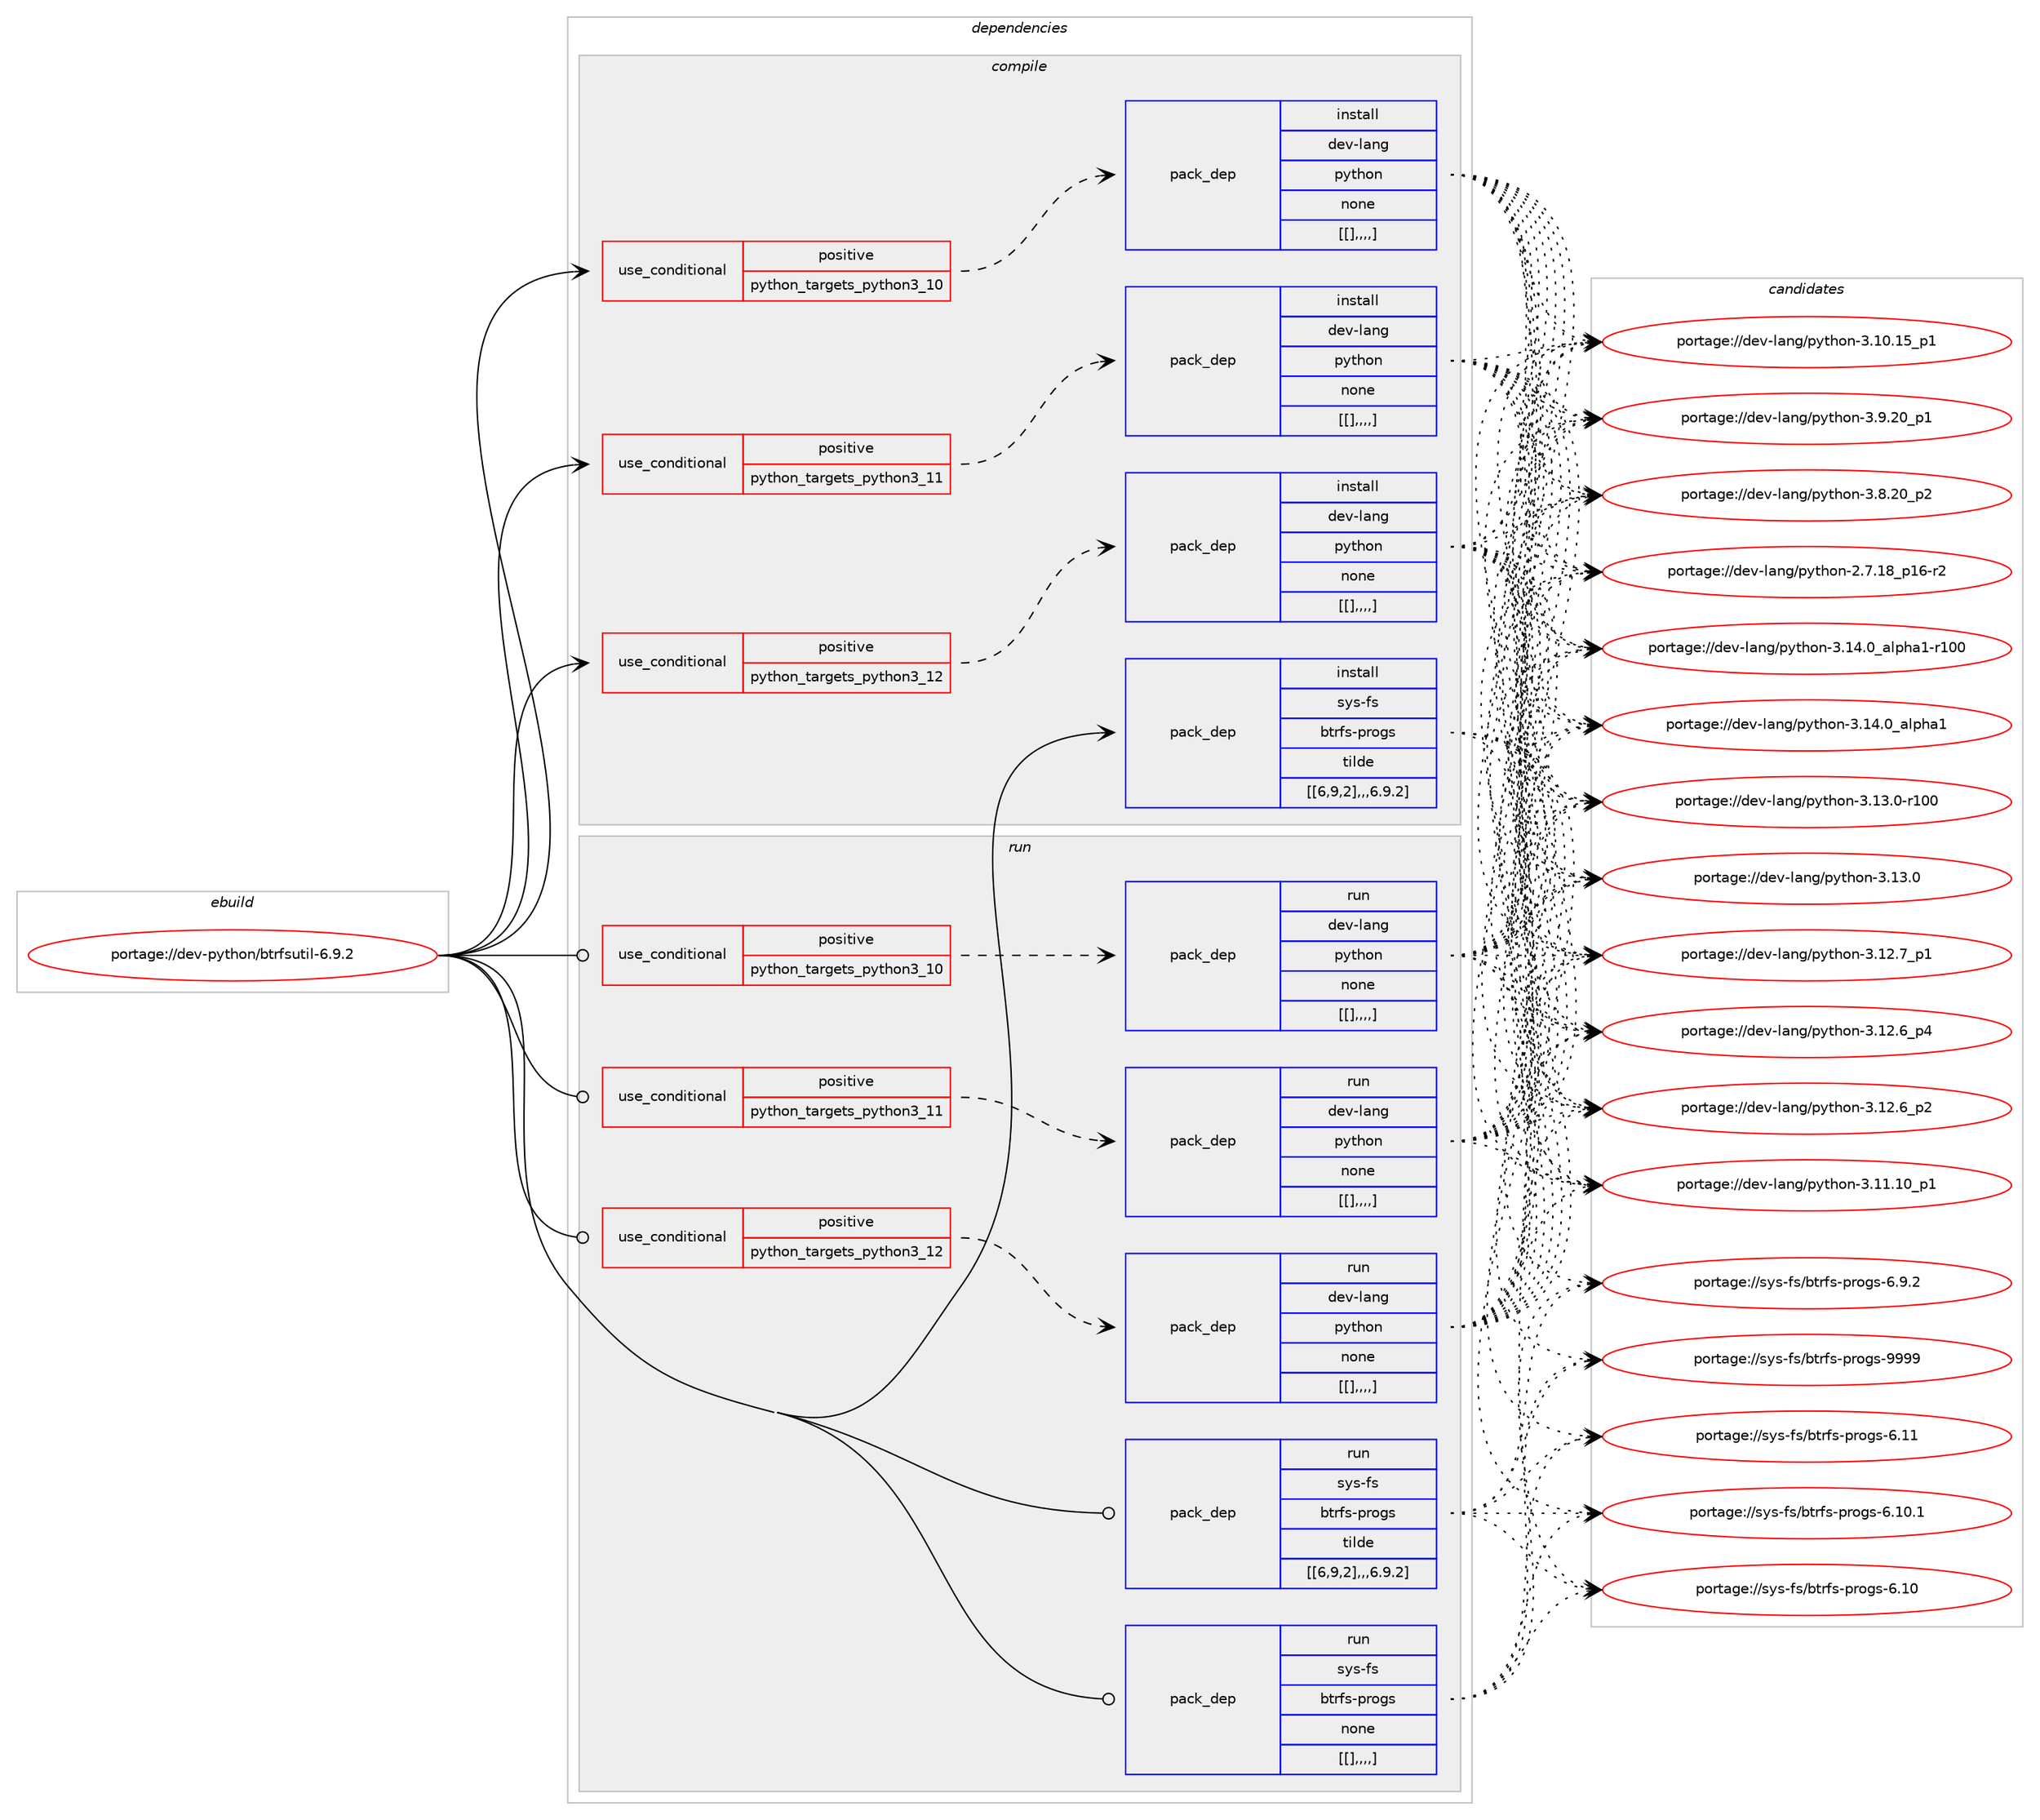 digraph prolog {

# *************
# Graph options
# *************

newrank=true;
concentrate=true;
compound=true;
graph [rankdir=LR,fontname=Helvetica,fontsize=10,ranksep=1.5];#, ranksep=2.5, nodesep=0.2];
edge  [arrowhead=vee];
node  [fontname=Helvetica,fontsize=10];

# **********
# The ebuild
# **********

subgraph cluster_leftcol {
color=gray;
label=<<i>ebuild</i>>;
id [label="portage://dev-python/btrfsutil-6.9.2", color=red, width=4, href="../dev-python/btrfsutil-6.9.2.svg"];
}

# ****************
# The dependencies
# ****************

subgraph cluster_midcol {
color=gray;
label=<<i>dependencies</i>>;
subgraph cluster_compile {
fillcolor="#eeeeee";
style=filled;
label=<<i>compile</i>>;
subgraph cond33485 {
dependency148389 [label=<<TABLE BORDER="0" CELLBORDER="1" CELLSPACING="0" CELLPADDING="4"><TR><TD ROWSPAN="3" CELLPADDING="10">use_conditional</TD></TR><TR><TD>positive</TD></TR><TR><TD>python_targets_python3_10</TD></TR></TABLE>>, shape=none, color=red];
subgraph pack113609 {
dependency148431 [label=<<TABLE BORDER="0" CELLBORDER="1" CELLSPACING="0" CELLPADDING="4" WIDTH="220"><TR><TD ROWSPAN="6" CELLPADDING="30">pack_dep</TD></TR><TR><TD WIDTH="110">install</TD></TR><TR><TD>dev-lang</TD></TR><TR><TD>python</TD></TR><TR><TD>none</TD></TR><TR><TD>[[],,,,]</TD></TR></TABLE>>, shape=none, color=blue];
}
dependency148389:e -> dependency148431:w [weight=20,style="dashed",arrowhead="vee"];
}
id:e -> dependency148389:w [weight=20,style="solid",arrowhead="vee"];
subgraph cond33505 {
dependency148441 [label=<<TABLE BORDER="0" CELLBORDER="1" CELLSPACING="0" CELLPADDING="4"><TR><TD ROWSPAN="3" CELLPADDING="10">use_conditional</TD></TR><TR><TD>positive</TD></TR><TR><TD>python_targets_python3_11</TD></TR></TABLE>>, shape=none, color=red];
subgraph pack113624 {
dependency148459 [label=<<TABLE BORDER="0" CELLBORDER="1" CELLSPACING="0" CELLPADDING="4" WIDTH="220"><TR><TD ROWSPAN="6" CELLPADDING="30">pack_dep</TD></TR><TR><TD WIDTH="110">install</TD></TR><TR><TD>dev-lang</TD></TR><TR><TD>python</TD></TR><TR><TD>none</TD></TR><TR><TD>[[],,,,]</TD></TR></TABLE>>, shape=none, color=blue];
}
dependency148441:e -> dependency148459:w [weight=20,style="dashed",arrowhead="vee"];
}
id:e -> dependency148441:w [weight=20,style="solid",arrowhead="vee"];
subgraph cond33519 {
dependency148494 [label=<<TABLE BORDER="0" CELLBORDER="1" CELLSPACING="0" CELLPADDING="4"><TR><TD ROWSPAN="3" CELLPADDING="10">use_conditional</TD></TR><TR><TD>positive</TD></TR><TR><TD>python_targets_python3_12</TD></TR></TABLE>>, shape=none, color=red];
subgraph pack113652 {
dependency148509 [label=<<TABLE BORDER="0" CELLBORDER="1" CELLSPACING="0" CELLPADDING="4" WIDTH="220"><TR><TD ROWSPAN="6" CELLPADDING="30">pack_dep</TD></TR><TR><TD WIDTH="110">install</TD></TR><TR><TD>dev-lang</TD></TR><TR><TD>python</TD></TR><TR><TD>none</TD></TR><TR><TD>[[],,,,]</TD></TR></TABLE>>, shape=none, color=blue];
}
dependency148494:e -> dependency148509:w [weight=20,style="dashed",arrowhead="vee"];
}
id:e -> dependency148494:w [weight=20,style="solid",arrowhead="vee"];
subgraph pack113684 {
dependency148568 [label=<<TABLE BORDER="0" CELLBORDER="1" CELLSPACING="0" CELLPADDING="4" WIDTH="220"><TR><TD ROWSPAN="6" CELLPADDING="30">pack_dep</TD></TR><TR><TD WIDTH="110">install</TD></TR><TR><TD>sys-fs</TD></TR><TR><TD>btrfs-progs</TD></TR><TR><TD>tilde</TD></TR><TR><TD>[[6,9,2],,,6.9.2]</TD></TR></TABLE>>, shape=none, color=blue];
}
id:e -> dependency148568:w [weight=20,style="solid",arrowhead="vee"];
}
subgraph cluster_compileandrun {
fillcolor="#eeeeee";
style=filled;
label=<<i>compile and run</i>>;
}
subgraph cluster_run {
fillcolor="#eeeeee";
style=filled;
label=<<i>run</i>>;
subgraph cond33580 {
dependency148588 [label=<<TABLE BORDER="0" CELLBORDER="1" CELLSPACING="0" CELLPADDING="4"><TR><TD ROWSPAN="3" CELLPADDING="10">use_conditional</TD></TR><TR><TD>positive</TD></TR><TR><TD>python_targets_python3_10</TD></TR></TABLE>>, shape=none, color=red];
subgraph pack113707 {
dependency148615 [label=<<TABLE BORDER="0" CELLBORDER="1" CELLSPACING="0" CELLPADDING="4" WIDTH="220"><TR><TD ROWSPAN="6" CELLPADDING="30">pack_dep</TD></TR><TR><TD WIDTH="110">run</TD></TR><TR><TD>dev-lang</TD></TR><TR><TD>python</TD></TR><TR><TD>none</TD></TR><TR><TD>[[],,,,]</TD></TR></TABLE>>, shape=none, color=blue];
}
dependency148588:e -> dependency148615:w [weight=20,style="dashed",arrowhead="vee"];
}
id:e -> dependency148588:w [weight=20,style="solid",arrowhead="odot"];
subgraph cond33591 {
dependency148632 [label=<<TABLE BORDER="0" CELLBORDER="1" CELLSPACING="0" CELLPADDING="4"><TR><TD ROWSPAN="3" CELLPADDING="10">use_conditional</TD></TR><TR><TD>positive</TD></TR><TR><TD>python_targets_python3_11</TD></TR></TABLE>>, shape=none, color=red];
subgraph pack113723 {
dependency148665 [label=<<TABLE BORDER="0" CELLBORDER="1" CELLSPACING="0" CELLPADDING="4" WIDTH="220"><TR><TD ROWSPAN="6" CELLPADDING="30">pack_dep</TD></TR><TR><TD WIDTH="110">run</TD></TR><TR><TD>dev-lang</TD></TR><TR><TD>python</TD></TR><TR><TD>none</TD></TR><TR><TD>[[],,,,]</TD></TR></TABLE>>, shape=none, color=blue];
}
dependency148632:e -> dependency148665:w [weight=20,style="dashed",arrowhead="vee"];
}
id:e -> dependency148632:w [weight=20,style="solid",arrowhead="odot"];
subgraph cond33624 {
dependency148680 [label=<<TABLE BORDER="0" CELLBORDER="1" CELLSPACING="0" CELLPADDING="4"><TR><TD ROWSPAN="3" CELLPADDING="10">use_conditional</TD></TR><TR><TD>positive</TD></TR><TR><TD>python_targets_python3_12</TD></TR></TABLE>>, shape=none, color=red];
subgraph pack113748 {
dependency148683 [label=<<TABLE BORDER="0" CELLBORDER="1" CELLSPACING="0" CELLPADDING="4" WIDTH="220"><TR><TD ROWSPAN="6" CELLPADDING="30">pack_dep</TD></TR><TR><TD WIDTH="110">run</TD></TR><TR><TD>dev-lang</TD></TR><TR><TD>python</TD></TR><TR><TD>none</TD></TR><TR><TD>[[],,,,]</TD></TR></TABLE>>, shape=none, color=blue];
}
dependency148680:e -> dependency148683:w [weight=20,style="dashed",arrowhead="vee"];
}
id:e -> dependency148680:w [weight=20,style="solid",arrowhead="odot"];
subgraph pack113758 {
dependency148728 [label=<<TABLE BORDER="0" CELLBORDER="1" CELLSPACING="0" CELLPADDING="4" WIDTH="220"><TR><TD ROWSPAN="6" CELLPADDING="30">pack_dep</TD></TR><TR><TD WIDTH="110">run</TD></TR><TR><TD>sys-fs</TD></TR><TR><TD>btrfs-progs</TD></TR><TR><TD>tilde</TD></TR><TR><TD>[[6,9,2],,,6.9.2]</TD></TR></TABLE>>, shape=none, color=blue];
}
id:e -> dependency148728:w [weight=20,style="solid",arrowhead="odot"];
subgraph pack113775 {
dependency148755 [label=<<TABLE BORDER="0" CELLBORDER="1" CELLSPACING="0" CELLPADDING="4" WIDTH="220"><TR><TD ROWSPAN="6" CELLPADDING="30">pack_dep</TD></TR><TR><TD WIDTH="110">run</TD></TR><TR><TD>sys-fs</TD></TR><TR><TD>btrfs-progs</TD></TR><TR><TD>none</TD></TR><TR><TD>[[],,,,]</TD></TR></TABLE>>, shape=none, color=blue];
}
id:e -> dependency148755:w [weight=20,style="solid",arrowhead="odot"];
}
}

# **************
# The candidates
# **************

subgraph cluster_choices {
rank=same;
color=gray;
label=<<i>candidates</i>>;

subgraph choice113613 {
color=black;
nodesep=1;
choice100101118451089711010347112121116104111110455146495246489597108112104974945114494848 [label="portage://dev-lang/python-3.14.0_alpha1-r100", color=red, width=4,href="../dev-lang/python-3.14.0_alpha1-r100.svg"];
choice1001011184510897110103471121211161041111104551464952464895971081121049749 [label="portage://dev-lang/python-3.14.0_alpha1", color=red, width=4,href="../dev-lang/python-3.14.0_alpha1.svg"];
choice1001011184510897110103471121211161041111104551464951464845114494848 [label="portage://dev-lang/python-3.13.0-r100", color=red, width=4,href="../dev-lang/python-3.13.0-r100.svg"];
choice10010111845108971101034711212111610411111045514649514648 [label="portage://dev-lang/python-3.13.0", color=red, width=4,href="../dev-lang/python-3.13.0.svg"];
choice100101118451089711010347112121116104111110455146495046559511249 [label="portage://dev-lang/python-3.12.7_p1", color=red, width=4,href="../dev-lang/python-3.12.7_p1.svg"];
choice100101118451089711010347112121116104111110455146495046549511252 [label="portage://dev-lang/python-3.12.6_p4", color=red, width=4,href="../dev-lang/python-3.12.6_p4.svg"];
choice100101118451089711010347112121116104111110455146495046549511250 [label="portage://dev-lang/python-3.12.6_p2", color=red, width=4,href="../dev-lang/python-3.12.6_p2.svg"];
choice10010111845108971101034711212111610411111045514649494649489511249 [label="portage://dev-lang/python-3.11.10_p1", color=red, width=4,href="../dev-lang/python-3.11.10_p1.svg"];
choice10010111845108971101034711212111610411111045514649484649539511249 [label="portage://dev-lang/python-3.10.15_p1", color=red, width=4,href="../dev-lang/python-3.10.15_p1.svg"];
choice100101118451089711010347112121116104111110455146574650489511249 [label="portage://dev-lang/python-3.9.20_p1", color=red, width=4,href="../dev-lang/python-3.9.20_p1.svg"];
choice100101118451089711010347112121116104111110455146564650489511250 [label="portage://dev-lang/python-3.8.20_p2", color=red, width=4,href="../dev-lang/python-3.8.20_p2.svg"];
choice100101118451089711010347112121116104111110455046554649569511249544511450 [label="portage://dev-lang/python-2.7.18_p16-r2", color=red, width=4,href="../dev-lang/python-2.7.18_p16-r2.svg"];
dependency148431:e -> choice100101118451089711010347112121116104111110455146495246489597108112104974945114494848:w [style=dotted,weight="100"];
dependency148431:e -> choice1001011184510897110103471121211161041111104551464952464895971081121049749:w [style=dotted,weight="100"];
dependency148431:e -> choice1001011184510897110103471121211161041111104551464951464845114494848:w [style=dotted,weight="100"];
dependency148431:e -> choice10010111845108971101034711212111610411111045514649514648:w [style=dotted,weight="100"];
dependency148431:e -> choice100101118451089711010347112121116104111110455146495046559511249:w [style=dotted,weight="100"];
dependency148431:e -> choice100101118451089711010347112121116104111110455146495046549511252:w [style=dotted,weight="100"];
dependency148431:e -> choice100101118451089711010347112121116104111110455146495046549511250:w [style=dotted,weight="100"];
dependency148431:e -> choice10010111845108971101034711212111610411111045514649494649489511249:w [style=dotted,weight="100"];
dependency148431:e -> choice10010111845108971101034711212111610411111045514649484649539511249:w [style=dotted,weight="100"];
dependency148431:e -> choice100101118451089711010347112121116104111110455146574650489511249:w [style=dotted,weight="100"];
dependency148431:e -> choice100101118451089711010347112121116104111110455146564650489511250:w [style=dotted,weight="100"];
dependency148431:e -> choice100101118451089711010347112121116104111110455046554649569511249544511450:w [style=dotted,weight="100"];
}
subgraph choice113619 {
color=black;
nodesep=1;
choice100101118451089711010347112121116104111110455146495246489597108112104974945114494848 [label="portage://dev-lang/python-3.14.0_alpha1-r100", color=red, width=4,href="../dev-lang/python-3.14.0_alpha1-r100.svg"];
choice1001011184510897110103471121211161041111104551464952464895971081121049749 [label="portage://dev-lang/python-3.14.0_alpha1", color=red, width=4,href="../dev-lang/python-3.14.0_alpha1.svg"];
choice1001011184510897110103471121211161041111104551464951464845114494848 [label="portage://dev-lang/python-3.13.0-r100", color=red, width=4,href="../dev-lang/python-3.13.0-r100.svg"];
choice10010111845108971101034711212111610411111045514649514648 [label="portage://dev-lang/python-3.13.0", color=red, width=4,href="../dev-lang/python-3.13.0.svg"];
choice100101118451089711010347112121116104111110455146495046559511249 [label="portage://dev-lang/python-3.12.7_p1", color=red, width=4,href="../dev-lang/python-3.12.7_p1.svg"];
choice100101118451089711010347112121116104111110455146495046549511252 [label="portage://dev-lang/python-3.12.6_p4", color=red, width=4,href="../dev-lang/python-3.12.6_p4.svg"];
choice100101118451089711010347112121116104111110455146495046549511250 [label="portage://dev-lang/python-3.12.6_p2", color=red, width=4,href="../dev-lang/python-3.12.6_p2.svg"];
choice10010111845108971101034711212111610411111045514649494649489511249 [label="portage://dev-lang/python-3.11.10_p1", color=red, width=4,href="../dev-lang/python-3.11.10_p1.svg"];
choice10010111845108971101034711212111610411111045514649484649539511249 [label="portage://dev-lang/python-3.10.15_p1", color=red, width=4,href="../dev-lang/python-3.10.15_p1.svg"];
choice100101118451089711010347112121116104111110455146574650489511249 [label="portage://dev-lang/python-3.9.20_p1", color=red, width=4,href="../dev-lang/python-3.9.20_p1.svg"];
choice100101118451089711010347112121116104111110455146564650489511250 [label="portage://dev-lang/python-3.8.20_p2", color=red, width=4,href="../dev-lang/python-3.8.20_p2.svg"];
choice100101118451089711010347112121116104111110455046554649569511249544511450 [label="portage://dev-lang/python-2.7.18_p16-r2", color=red, width=4,href="../dev-lang/python-2.7.18_p16-r2.svg"];
dependency148459:e -> choice100101118451089711010347112121116104111110455146495246489597108112104974945114494848:w [style=dotted,weight="100"];
dependency148459:e -> choice1001011184510897110103471121211161041111104551464952464895971081121049749:w [style=dotted,weight="100"];
dependency148459:e -> choice1001011184510897110103471121211161041111104551464951464845114494848:w [style=dotted,weight="100"];
dependency148459:e -> choice10010111845108971101034711212111610411111045514649514648:w [style=dotted,weight="100"];
dependency148459:e -> choice100101118451089711010347112121116104111110455146495046559511249:w [style=dotted,weight="100"];
dependency148459:e -> choice100101118451089711010347112121116104111110455146495046549511252:w [style=dotted,weight="100"];
dependency148459:e -> choice100101118451089711010347112121116104111110455146495046549511250:w [style=dotted,weight="100"];
dependency148459:e -> choice10010111845108971101034711212111610411111045514649494649489511249:w [style=dotted,weight="100"];
dependency148459:e -> choice10010111845108971101034711212111610411111045514649484649539511249:w [style=dotted,weight="100"];
dependency148459:e -> choice100101118451089711010347112121116104111110455146574650489511249:w [style=dotted,weight="100"];
dependency148459:e -> choice100101118451089711010347112121116104111110455146564650489511250:w [style=dotted,weight="100"];
dependency148459:e -> choice100101118451089711010347112121116104111110455046554649569511249544511450:w [style=dotted,weight="100"];
}
subgraph choice113641 {
color=black;
nodesep=1;
choice100101118451089711010347112121116104111110455146495246489597108112104974945114494848 [label="portage://dev-lang/python-3.14.0_alpha1-r100", color=red, width=4,href="../dev-lang/python-3.14.0_alpha1-r100.svg"];
choice1001011184510897110103471121211161041111104551464952464895971081121049749 [label="portage://dev-lang/python-3.14.0_alpha1", color=red, width=4,href="../dev-lang/python-3.14.0_alpha1.svg"];
choice1001011184510897110103471121211161041111104551464951464845114494848 [label="portage://dev-lang/python-3.13.0-r100", color=red, width=4,href="../dev-lang/python-3.13.0-r100.svg"];
choice10010111845108971101034711212111610411111045514649514648 [label="portage://dev-lang/python-3.13.0", color=red, width=4,href="../dev-lang/python-3.13.0.svg"];
choice100101118451089711010347112121116104111110455146495046559511249 [label="portage://dev-lang/python-3.12.7_p1", color=red, width=4,href="../dev-lang/python-3.12.7_p1.svg"];
choice100101118451089711010347112121116104111110455146495046549511252 [label="portage://dev-lang/python-3.12.6_p4", color=red, width=4,href="../dev-lang/python-3.12.6_p4.svg"];
choice100101118451089711010347112121116104111110455146495046549511250 [label="portage://dev-lang/python-3.12.6_p2", color=red, width=4,href="../dev-lang/python-3.12.6_p2.svg"];
choice10010111845108971101034711212111610411111045514649494649489511249 [label="portage://dev-lang/python-3.11.10_p1", color=red, width=4,href="../dev-lang/python-3.11.10_p1.svg"];
choice10010111845108971101034711212111610411111045514649484649539511249 [label="portage://dev-lang/python-3.10.15_p1", color=red, width=4,href="../dev-lang/python-3.10.15_p1.svg"];
choice100101118451089711010347112121116104111110455146574650489511249 [label="portage://dev-lang/python-3.9.20_p1", color=red, width=4,href="../dev-lang/python-3.9.20_p1.svg"];
choice100101118451089711010347112121116104111110455146564650489511250 [label="portage://dev-lang/python-3.8.20_p2", color=red, width=4,href="../dev-lang/python-3.8.20_p2.svg"];
choice100101118451089711010347112121116104111110455046554649569511249544511450 [label="portage://dev-lang/python-2.7.18_p16-r2", color=red, width=4,href="../dev-lang/python-2.7.18_p16-r2.svg"];
dependency148509:e -> choice100101118451089711010347112121116104111110455146495246489597108112104974945114494848:w [style=dotted,weight="100"];
dependency148509:e -> choice1001011184510897110103471121211161041111104551464952464895971081121049749:w [style=dotted,weight="100"];
dependency148509:e -> choice1001011184510897110103471121211161041111104551464951464845114494848:w [style=dotted,weight="100"];
dependency148509:e -> choice10010111845108971101034711212111610411111045514649514648:w [style=dotted,weight="100"];
dependency148509:e -> choice100101118451089711010347112121116104111110455146495046559511249:w [style=dotted,weight="100"];
dependency148509:e -> choice100101118451089711010347112121116104111110455146495046549511252:w [style=dotted,weight="100"];
dependency148509:e -> choice100101118451089711010347112121116104111110455146495046549511250:w [style=dotted,weight="100"];
dependency148509:e -> choice10010111845108971101034711212111610411111045514649494649489511249:w [style=dotted,weight="100"];
dependency148509:e -> choice10010111845108971101034711212111610411111045514649484649539511249:w [style=dotted,weight="100"];
dependency148509:e -> choice100101118451089711010347112121116104111110455146574650489511249:w [style=dotted,weight="100"];
dependency148509:e -> choice100101118451089711010347112121116104111110455146564650489511250:w [style=dotted,weight="100"];
dependency148509:e -> choice100101118451089711010347112121116104111110455046554649569511249544511450:w [style=dotted,weight="100"];
}
subgraph choice113662 {
color=black;
nodesep=1;
choice115121115451021154798116114102115451121141111031154557575757 [label="portage://sys-fs/btrfs-progs-9999", color=red, width=4,href="../sys-fs/btrfs-progs-9999.svg"];
choice115121115451021154798116114102115451121141111031154554464949 [label="portage://sys-fs/btrfs-progs-6.11", color=red, width=4,href="../sys-fs/btrfs-progs-6.11.svg"];
choice1151211154510211547981161141021154511211411110311545544649484649 [label="portage://sys-fs/btrfs-progs-6.10.1", color=red, width=4,href="../sys-fs/btrfs-progs-6.10.1.svg"];
choice115121115451021154798116114102115451121141111031154554464948 [label="portage://sys-fs/btrfs-progs-6.10", color=red, width=4,href="../sys-fs/btrfs-progs-6.10.svg"];
choice11512111545102115479811611410211545112114111103115455446574650 [label="portage://sys-fs/btrfs-progs-6.9.2", color=red, width=4,href="../sys-fs/btrfs-progs-6.9.2.svg"];
dependency148568:e -> choice115121115451021154798116114102115451121141111031154557575757:w [style=dotted,weight="100"];
dependency148568:e -> choice115121115451021154798116114102115451121141111031154554464949:w [style=dotted,weight="100"];
dependency148568:e -> choice1151211154510211547981161141021154511211411110311545544649484649:w [style=dotted,weight="100"];
dependency148568:e -> choice115121115451021154798116114102115451121141111031154554464948:w [style=dotted,weight="100"];
dependency148568:e -> choice11512111545102115479811611410211545112114111103115455446574650:w [style=dotted,weight="100"];
}
subgraph choice113684 {
color=black;
nodesep=1;
choice100101118451089711010347112121116104111110455146495246489597108112104974945114494848 [label="portage://dev-lang/python-3.14.0_alpha1-r100", color=red, width=4,href="../dev-lang/python-3.14.0_alpha1-r100.svg"];
choice1001011184510897110103471121211161041111104551464952464895971081121049749 [label="portage://dev-lang/python-3.14.0_alpha1", color=red, width=4,href="../dev-lang/python-3.14.0_alpha1.svg"];
choice1001011184510897110103471121211161041111104551464951464845114494848 [label="portage://dev-lang/python-3.13.0-r100", color=red, width=4,href="../dev-lang/python-3.13.0-r100.svg"];
choice10010111845108971101034711212111610411111045514649514648 [label="portage://dev-lang/python-3.13.0", color=red, width=4,href="../dev-lang/python-3.13.0.svg"];
choice100101118451089711010347112121116104111110455146495046559511249 [label="portage://dev-lang/python-3.12.7_p1", color=red, width=4,href="../dev-lang/python-3.12.7_p1.svg"];
choice100101118451089711010347112121116104111110455146495046549511252 [label="portage://dev-lang/python-3.12.6_p4", color=red, width=4,href="../dev-lang/python-3.12.6_p4.svg"];
choice100101118451089711010347112121116104111110455146495046549511250 [label="portage://dev-lang/python-3.12.6_p2", color=red, width=4,href="../dev-lang/python-3.12.6_p2.svg"];
choice10010111845108971101034711212111610411111045514649494649489511249 [label="portage://dev-lang/python-3.11.10_p1", color=red, width=4,href="../dev-lang/python-3.11.10_p1.svg"];
choice10010111845108971101034711212111610411111045514649484649539511249 [label="portage://dev-lang/python-3.10.15_p1", color=red, width=4,href="../dev-lang/python-3.10.15_p1.svg"];
choice100101118451089711010347112121116104111110455146574650489511249 [label="portage://dev-lang/python-3.9.20_p1", color=red, width=4,href="../dev-lang/python-3.9.20_p1.svg"];
choice100101118451089711010347112121116104111110455146564650489511250 [label="portage://dev-lang/python-3.8.20_p2", color=red, width=4,href="../dev-lang/python-3.8.20_p2.svg"];
choice100101118451089711010347112121116104111110455046554649569511249544511450 [label="portage://dev-lang/python-2.7.18_p16-r2", color=red, width=4,href="../dev-lang/python-2.7.18_p16-r2.svg"];
dependency148615:e -> choice100101118451089711010347112121116104111110455146495246489597108112104974945114494848:w [style=dotted,weight="100"];
dependency148615:e -> choice1001011184510897110103471121211161041111104551464952464895971081121049749:w [style=dotted,weight="100"];
dependency148615:e -> choice1001011184510897110103471121211161041111104551464951464845114494848:w [style=dotted,weight="100"];
dependency148615:e -> choice10010111845108971101034711212111610411111045514649514648:w [style=dotted,weight="100"];
dependency148615:e -> choice100101118451089711010347112121116104111110455146495046559511249:w [style=dotted,weight="100"];
dependency148615:e -> choice100101118451089711010347112121116104111110455146495046549511252:w [style=dotted,weight="100"];
dependency148615:e -> choice100101118451089711010347112121116104111110455146495046549511250:w [style=dotted,weight="100"];
dependency148615:e -> choice10010111845108971101034711212111610411111045514649494649489511249:w [style=dotted,weight="100"];
dependency148615:e -> choice10010111845108971101034711212111610411111045514649484649539511249:w [style=dotted,weight="100"];
dependency148615:e -> choice100101118451089711010347112121116104111110455146574650489511249:w [style=dotted,weight="100"];
dependency148615:e -> choice100101118451089711010347112121116104111110455146564650489511250:w [style=dotted,weight="100"];
dependency148615:e -> choice100101118451089711010347112121116104111110455046554649569511249544511450:w [style=dotted,weight="100"];
}
subgraph choice113712 {
color=black;
nodesep=1;
choice100101118451089711010347112121116104111110455146495246489597108112104974945114494848 [label="portage://dev-lang/python-3.14.0_alpha1-r100", color=red, width=4,href="../dev-lang/python-3.14.0_alpha1-r100.svg"];
choice1001011184510897110103471121211161041111104551464952464895971081121049749 [label="portage://dev-lang/python-3.14.0_alpha1", color=red, width=4,href="../dev-lang/python-3.14.0_alpha1.svg"];
choice1001011184510897110103471121211161041111104551464951464845114494848 [label="portage://dev-lang/python-3.13.0-r100", color=red, width=4,href="../dev-lang/python-3.13.0-r100.svg"];
choice10010111845108971101034711212111610411111045514649514648 [label="portage://dev-lang/python-3.13.0", color=red, width=4,href="../dev-lang/python-3.13.0.svg"];
choice100101118451089711010347112121116104111110455146495046559511249 [label="portage://dev-lang/python-3.12.7_p1", color=red, width=4,href="../dev-lang/python-3.12.7_p1.svg"];
choice100101118451089711010347112121116104111110455146495046549511252 [label="portage://dev-lang/python-3.12.6_p4", color=red, width=4,href="../dev-lang/python-3.12.6_p4.svg"];
choice100101118451089711010347112121116104111110455146495046549511250 [label="portage://dev-lang/python-3.12.6_p2", color=red, width=4,href="../dev-lang/python-3.12.6_p2.svg"];
choice10010111845108971101034711212111610411111045514649494649489511249 [label="portage://dev-lang/python-3.11.10_p1", color=red, width=4,href="../dev-lang/python-3.11.10_p1.svg"];
choice10010111845108971101034711212111610411111045514649484649539511249 [label="portage://dev-lang/python-3.10.15_p1", color=red, width=4,href="../dev-lang/python-3.10.15_p1.svg"];
choice100101118451089711010347112121116104111110455146574650489511249 [label="portage://dev-lang/python-3.9.20_p1", color=red, width=4,href="../dev-lang/python-3.9.20_p1.svg"];
choice100101118451089711010347112121116104111110455146564650489511250 [label="portage://dev-lang/python-3.8.20_p2", color=red, width=4,href="../dev-lang/python-3.8.20_p2.svg"];
choice100101118451089711010347112121116104111110455046554649569511249544511450 [label="portage://dev-lang/python-2.7.18_p16-r2", color=red, width=4,href="../dev-lang/python-2.7.18_p16-r2.svg"];
dependency148665:e -> choice100101118451089711010347112121116104111110455146495246489597108112104974945114494848:w [style=dotted,weight="100"];
dependency148665:e -> choice1001011184510897110103471121211161041111104551464952464895971081121049749:w [style=dotted,weight="100"];
dependency148665:e -> choice1001011184510897110103471121211161041111104551464951464845114494848:w [style=dotted,weight="100"];
dependency148665:e -> choice10010111845108971101034711212111610411111045514649514648:w [style=dotted,weight="100"];
dependency148665:e -> choice100101118451089711010347112121116104111110455146495046559511249:w [style=dotted,weight="100"];
dependency148665:e -> choice100101118451089711010347112121116104111110455146495046549511252:w [style=dotted,weight="100"];
dependency148665:e -> choice100101118451089711010347112121116104111110455146495046549511250:w [style=dotted,weight="100"];
dependency148665:e -> choice10010111845108971101034711212111610411111045514649494649489511249:w [style=dotted,weight="100"];
dependency148665:e -> choice10010111845108971101034711212111610411111045514649484649539511249:w [style=dotted,weight="100"];
dependency148665:e -> choice100101118451089711010347112121116104111110455146574650489511249:w [style=dotted,weight="100"];
dependency148665:e -> choice100101118451089711010347112121116104111110455146564650489511250:w [style=dotted,weight="100"];
dependency148665:e -> choice100101118451089711010347112121116104111110455046554649569511249544511450:w [style=dotted,weight="100"];
}
subgraph choice113718 {
color=black;
nodesep=1;
choice100101118451089711010347112121116104111110455146495246489597108112104974945114494848 [label="portage://dev-lang/python-3.14.0_alpha1-r100", color=red, width=4,href="../dev-lang/python-3.14.0_alpha1-r100.svg"];
choice1001011184510897110103471121211161041111104551464952464895971081121049749 [label="portage://dev-lang/python-3.14.0_alpha1", color=red, width=4,href="../dev-lang/python-3.14.0_alpha1.svg"];
choice1001011184510897110103471121211161041111104551464951464845114494848 [label="portage://dev-lang/python-3.13.0-r100", color=red, width=4,href="../dev-lang/python-3.13.0-r100.svg"];
choice10010111845108971101034711212111610411111045514649514648 [label="portage://dev-lang/python-3.13.0", color=red, width=4,href="../dev-lang/python-3.13.0.svg"];
choice100101118451089711010347112121116104111110455146495046559511249 [label="portage://dev-lang/python-3.12.7_p1", color=red, width=4,href="../dev-lang/python-3.12.7_p1.svg"];
choice100101118451089711010347112121116104111110455146495046549511252 [label="portage://dev-lang/python-3.12.6_p4", color=red, width=4,href="../dev-lang/python-3.12.6_p4.svg"];
choice100101118451089711010347112121116104111110455146495046549511250 [label="portage://dev-lang/python-3.12.6_p2", color=red, width=4,href="../dev-lang/python-3.12.6_p2.svg"];
choice10010111845108971101034711212111610411111045514649494649489511249 [label="portage://dev-lang/python-3.11.10_p1", color=red, width=4,href="../dev-lang/python-3.11.10_p1.svg"];
choice10010111845108971101034711212111610411111045514649484649539511249 [label="portage://dev-lang/python-3.10.15_p1", color=red, width=4,href="../dev-lang/python-3.10.15_p1.svg"];
choice100101118451089711010347112121116104111110455146574650489511249 [label="portage://dev-lang/python-3.9.20_p1", color=red, width=4,href="../dev-lang/python-3.9.20_p1.svg"];
choice100101118451089711010347112121116104111110455146564650489511250 [label="portage://dev-lang/python-3.8.20_p2", color=red, width=4,href="../dev-lang/python-3.8.20_p2.svg"];
choice100101118451089711010347112121116104111110455046554649569511249544511450 [label="portage://dev-lang/python-2.7.18_p16-r2", color=red, width=4,href="../dev-lang/python-2.7.18_p16-r2.svg"];
dependency148683:e -> choice100101118451089711010347112121116104111110455146495246489597108112104974945114494848:w [style=dotted,weight="100"];
dependency148683:e -> choice1001011184510897110103471121211161041111104551464952464895971081121049749:w [style=dotted,weight="100"];
dependency148683:e -> choice1001011184510897110103471121211161041111104551464951464845114494848:w [style=dotted,weight="100"];
dependency148683:e -> choice10010111845108971101034711212111610411111045514649514648:w [style=dotted,weight="100"];
dependency148683:e -> choice100101118451089711010347112121116104111110455146495046559511249:w [style=dotted,weight="100"];
dependency148683:e -> choice100101118451089711010347112121116104111110455146495046549511252:w [style=dotted,weight="100"];
dependency148683:e -> choice100101118451089711010347112121116104111110455146495046549511250:w [style=dotted,weight="100"];
dependency148683:e -> choice10010111845108971101034711212111610411111045514649494649489511249:w [style=dotted,weight="100"];
dependency148683:e -> choice10010111845108971101034711212111610411111045514649484649539511249:w [style=dotted,weight="100"];
dependency148683:e -> choice100101118451089711010347112121116104111110455146574650489511249:w [style=dotted,weight="100"];
dependency148683:e -> choice100101118451089711010347112121116104111110455146564650489511250:w [style=dotted,weight="100"];
dependency148683:e -> choice100101118451089711010347112121116104111110455046554649569511249544511450:w [style=dotted,weight="100"];
}
subgraph choice113726 {
color=black;
nodesep=1;
choice115121115451021154798116114102115451121141111031154557575757 [label="portage://sys-fs/btrfs-progs-9999", color=red, width=4,href="../sys-fs/btrfs-progs-9999.svg"];
choice115121115451021154798116114102115451121141111031154554464949 [label="portage://sys-fs/btrfs-progs-6.11", color=red, width=4,href="../sys-fs/btrfs-progs-6.11.svg"];
choice1151211154510211547981161141021154511211411110311545544649484649 [label="portage://sys-fs/btrfs-progs-6.10.1", color=red, width=4,href="../sys-fs/btrfs-progs-6.10.1.svg"];
choice115121115451021154798116114102115451121141111031154554464948 [label="portage://sys-fs/btrfs-progs-6.10", color=red, width=4,href="../sys-fs/btrfs-progs-6.10.svg"];
choice11512111545102115479811611410211545112114111103115455446574650 [label="portage://sys-fs/btrfs-progs-6.9.2", color=red, width=4,href="../sys-fs/btrfs-progs-6.9.2.svg"];
dependency148728:e -> choice115121115451021154798116114102115451121141111031154557575757:w [style=dotted,weight="100"];
dependency148728:e -> choice115121115451021154798116114102115451121141111031154554464949:w [style=dotted,weight="100"];
dependency148728:e -> choice1151211154510211547981161141021154511211411110311545544649484649:w [style=dotted,weight="100"];
dependency148728:e -> choice115121115451021154798116114102115451121141111031154554464948:w [style=dotted,weight="100"];
dependency148728:e -> choice11512111545102115479811611410211545112114111103115455446574650:w [style=dotted,weight="100"];
}
subgraph choice113755 {
color=black;
nodesep=1;
choice115121115451021154798116114102115451121141111031154557575757 [label="portage://sys-fs/btrfs-progs-9999", color=red, width=4,href="../sys-fs/btrfs-progs-9999.svg"];
choice115121115451021154798116114102115451121141111031154554464949 [label="portage://sys-fs/btrfs-progs-6.11", color=red, width=4,href="../sys-fs/btrfs-progs-6.11.svg"];
choice1151211154510211547981161141021154511211411110311545544649484649 [label="portage://sys-fs/btrfs-progs-6.10.1", color=red, width=4,href="../sys-fs/btrfs-progs-6.10.1.svg"];
choice115121115451021154798116114102115451121141111031154554464948 [label="portage://sys-fs/btrfs-progs-6.10", color=red, width=4,href="../sys-fs/btrfs-progs-6.10.svg"];
choice11512111545102115479811611410211545112114111103115455446574650 [label="portage://sys-fs/btrfs-progs-6.9.2", color=red, width=4,href="../sys-fs/btrfs-progs-6.9.2.svg"];
dependency148755:e -> choice115121115451021154798116114102115451121141111031154557575757:w [style=dotted,weight="100"];
dependency148755:e -> choice115121115451021154798116114102115451121141111031154554464949:w [style=dotted,weight="100"];
dependency148755:e -> choice1151211154510211547981161141021154511211411110311545544649484649:w [style=dotted,weight="100"];
dependency148755:e -> choice115121115451021154798116114102115451121141111031154554464948:w [style=dotted,weight="100"];
dependency148755:e -> choice11512111545102115479811611410211545112114111103115455446574650:w [style=dotted,weight="100"];
}
}

}
